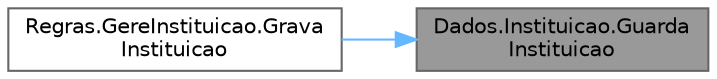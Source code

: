 digraph "Dados.Instituicao.GuardaInstituicao"
{
 // LATEX_PDF_SIZE
  bgcolor="transparent";
  edge [fontname=Helvetica,fontsize=10,labelfontname=Helvetica,labelfontsize=10];
  node [fontname=Helvetica,fontsize=10,shape=box,height=0.2,width=0.4];
  rankdir="RL";
  Node1 [id="Node000001",label="Dados.Instituicao.Guarda\lInstituicao",height=0.2,width=0.4,color="gray40", fillcolor="grey60", style="filled", fontcolor="black",tooltip="Funcao que guarda todos os dados que fazem parte da instituicao num ficheiro binario."];
  Node1 -> Node2 [id="edge1_Node000001_Node000002",dir="back",color="steelblue1",style="solid",tooltip=" "];
  Node2 [id="Node000002",label="Regras.GereInstituicao.Grava\lInstituicao",height=0.2,width=0.4,color="grey40", fillcolor="white", style="filled",URL="$class_regras_1_1_gere_instituicao.html#ad932e8b260f8e17afd6d22b6925770fe",tooltip="Funcao que grava as informacoes da instituicao num ficheiro."];
}
